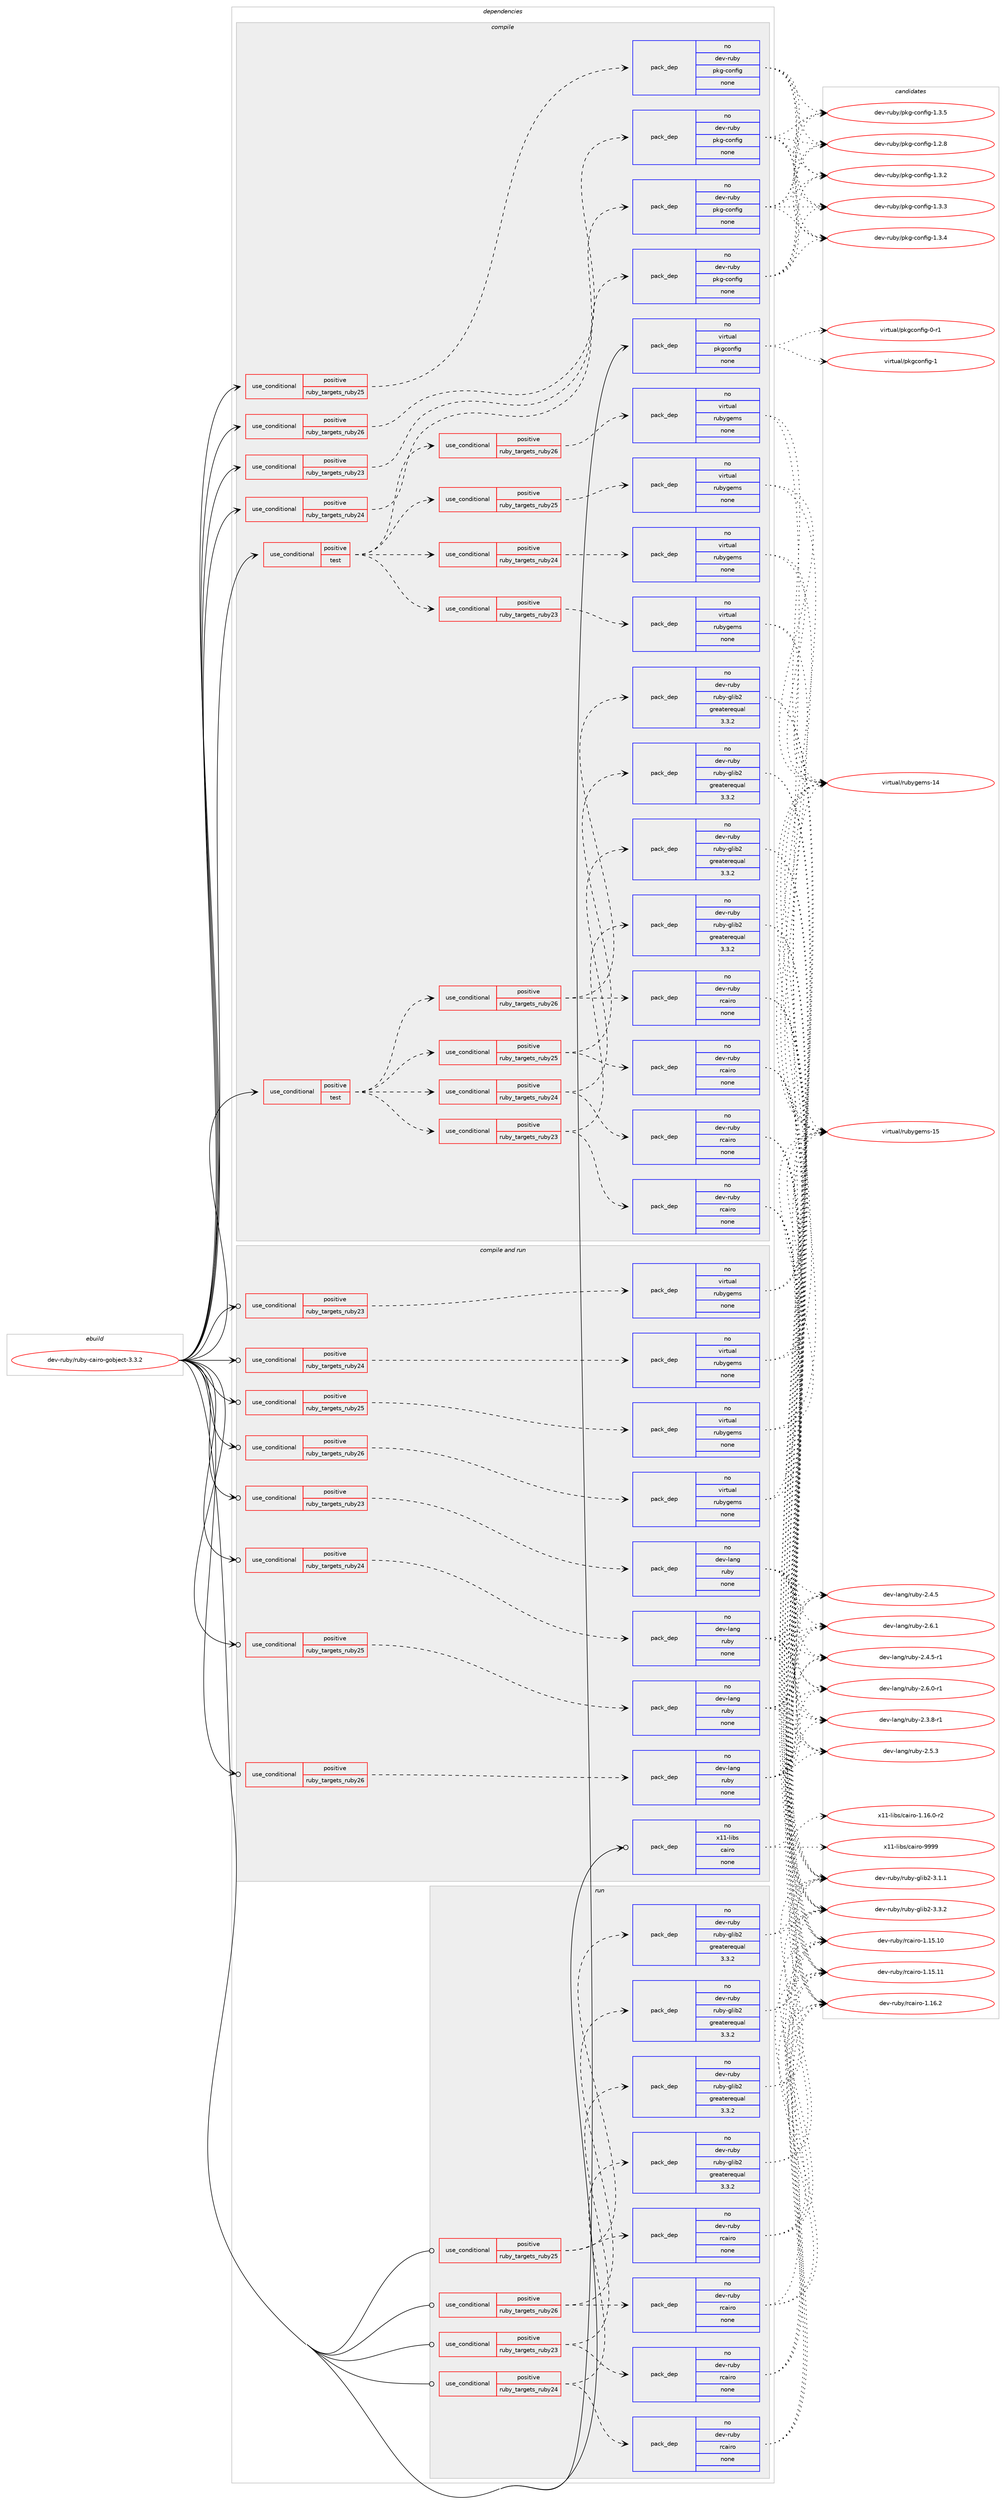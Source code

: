 digraph prolog {

# *************
# Graph options
# *************

newrank=true;
concentrate=true;
compound=true;
graph [rankdir=LR,fontname=Helvetica,fontsize=10,ranksep=1.5];#, ranksep=2.5, nodesep=0.2];
edge  [arrowhead=vee];
node  [fontname=Helvetica,fontsize=10];

# **********
# The ebuild
# **********

subgraph cluster_leftcol {
color=gray;
rank=same;
label=<<i>ebuild</i>>;
id [label="dev-ruby/ruby-cairo-gobject-3.3.2", color=red, width=4, href="../dev-ruby/ruby-cairo-gobject-3.3.2.svg"];
}

# ****************
# The dependencies
# ****************

subgraph cluster_midcol {
color=gray;
label=<<i>dependencies</i>>;
subgraph cluster_compile {
fillcolor="#eeeeee";
style=filled;
label=<<i>compile</i>>;
subgraph cond414729 {
dependency1522057 [label=<<TABLE BORDER="0" CELLBORDER="1" CELLSPACING="0" CELLPADDING="4"><TR><TD ROWSPAN="3" CELLPADDING="10">use_conditional</TD></TR><TR><TD>positive</TD></TR><TR><TD>ruby_targets_ruby23</TD></TR></TABLE>>, shape=none, color=red];
subgraph pack1083822 {
dependency1522058 [label=<<TABLE BORDER="0" CELLBORDER="1" CELLSPACING="0" CELLPADDING="4" WIDTH="220"><TR><TD ROWSPAN="6" CELLPADDING="30">pack_dep</TD></TR><TR><TD WIDTH="110">no</TD></TR><TR><TD>dev-ruby</TD></TR><TR><TD>pkg-config</TD></TR><TR><TD>none</TD></TR><TR><TD></TD></TR></TABLE>>, shape=none, color=blue];
}
dependency1522057:e -> dependency1522058:w [weight=20,style="dashed",arrowhead="vee"];
}
id:e -> dependency1522057:w [weight=20,style="solid",arrowhead="vee"];
subgraph cond414730 {
dependency1522059 [label=<<TABLE BORDER="0" CELLBORDER="1" CELLSPACING="0" CELLPADDING="4"><TR><TD ROWSPAN="3" CELLPADDING="10">use_conditional</TD></TR><TR><TD>positive</TD></TR><TR><TD>ruby_targets_ruby24</TD></TR></TABLE>>, shape=none, color=red];
subgraph pack1083823 {
dependency1522060 [label=<<TABLE BORDER="0" CELLBORDER="1" CELLSPACING="0" CELLPADDING="4" WIDTH="220"><TR><TD ROWSPAN="6" CELLPADDING="30">pack_dep</TD></TR><TR><TD WIDTH="110">no</TD></TR><TR><TD>dev-ruby</TD></TR><TR><TD>pkg-config</TD></TR><TR><TD>none</TD></TR><TR><TD></TD></TR></TABLE>>, shape=none, color=blue];
}
dependency1522059:e -> dependency1522060:w [weight=20,style="dashed",arrowhead="vee"];
}
id:e -> dependency1522059:w [weight=20,style="solid",arrowhead="vee"];
subgraph cond414731 {
dependency1522061 [label=<<TABLE BORDER="0" CELLBORDER="1" CELLSPACING="0" CELLPADDING="4"><TR><TD ROWSPAN="3" CELLPADDING="10">use_conditional</TD></TR><TR><TD>positive</TD></TR><TR><TD>ruby_targets_ruby25</TD></TR></TABLE>>, shape=none, color=red];
subgraph pack1083824 {
dependency1522062 [label=<<TABLE BORDER="0" CELLBORDER="1" CELLSPACING="0" CELLPADDING="4" WIDTH="220"><TR><TD ROWSPAN="6" CELLPADDING="30">pack_dep</TD></TR><TR><TD WIDTH="110">no</TD></TR><TR><TD>dev-ruby</TD></TR><TR><TD>pkg-config</TD></TR><TR><TD>none</TD></TR><TR><TD></TD></TR></TABLE>>, shape=none, color=blue];
}
dependency1522061:e -> dependency1522062:w [weight=20,style="dashed",arrowhead="vee"];
}
id:e -> dependency1522061:w [weight=20,style="solid",arrowhead="vee"];
subgraph cond414732 {
dependency1522063 [label=<<TABLE BORDER="0" CELLBORDER="1" CELLSPACING="0" CELLPADDING="4"><TR><TD ROWSPAN="3" CELLPADDING="10">use_conditional</TD></TR><TR><TD>positive</TD></TR><TR><TD>ruby_targets_ruby26</TD></TR></TABLE>>, shape=none, color=red];
subgraph pack1083825 {
dependency1522064 [label=<<TABLE BORDER="0" CELLBORDER="1" CELLSPACING="0" CELLPADDING="4" WIDTH="220"><TR><TD ROWSPAN="6" CELLPADDING="30">pack_dep</TD></TR><TR><TD WIDTH="110">no</TD></TR><TR><TD>dev-ruby</TD></TR><TR><TD>pkg-config</TD></TR><TR><TD>none</TD></TR><TR><TD></TD></TR></TABLE>>, shape=none, color=blue];
}
dependency1522063:e -> dependency1522064:w [weight=20,style="dashed",arrowhead="vee"];
}
id:e -> dependency1522063:w [weight=20,style="solid",arrowhead="vee"];
subgraph cond414733 {
dependency1522065 [label=<<TABLE BORDER="0" CELLBORDER="1" CELLSPACING="0" CELLPADDING="4"><TR><TD ROWSPAN="3" CELLPADDING="10">use_conditional</TD></TR><TR><TD>positive</TD></TR><TR><TD>test</TD></TR></TABLE>>, shape=none, color=red];
subgraph cond414734 {
dependency1522066 [label=<<TABLE BORDER="0" CELLBORDER="1" CELLSPACING="0" CELLPADDING="4"><TR><TD ROWSPAN="3" CELLPADDING="10">use_conditional</TD></TR><TR><TD>positive</TD></TR><TR><TD>ruby_targets_ruby23</TD></TR></TABLE>>, shape=none, color=red];
subgraph pack1083826 {
dependency1522067 [label=<<TABLE BORDER="0" CELLBORDER="1" CELLSPACING="0" CELLPADDING="4" WIDTH="220"><TR><TD ROWSPAN="6" CELLPADDING="30">pack_dep</TD></TR><TR><TD WIDTH="110">no</TD></TR><TR><TD>dev-ruby</TD></TR><TR><TD>rcairo</TD></TR><TR><TD>none</TD></TR><TR><TD></TD></TR></TABLE>>, shape=none, color=blue];
}
dependency1522066:e -> dependency1522067:w [weight=20,style="dashed",arrowhead="vee"];
subgraph pack1083827 {
dependency1522068 [label=<<TABLE BORDER="0" CELLBORDER="1" CELLSPACING="0" CELLPADDING="4" WIDTH="220"><TR><TD ROWSPAN="6" CELLPADDING="30">pack_dep</TD></TR><TR><TD WIDTH="110">no</TD></TR><TR><TD>dev-ruby</TD></TR><TR><TD>ruby-glib2</TD></TR><TR><TD>greaterequal</TD></TR><TR><TD>3.3.2</TD></TR></TABLE>>, shape=none, color=blue];
}
dependency1522066:e -> dependency1522068:w [weight=20,style="dashed",arrowhead="vee"];
}
dependency1522065:e -> dependency1522066:w [weight=20,style="dashed",arrowhead="vee"];
subgraph cond414735 {
dependency1522069 [label=<<TABLE BORDER="0" CELLBORDER="1" CELLSPACING="0" CELLPADDING="4"><TR><TD ROWSPAN="3" CELLPADDING="10">use_conditional</TD></TR><TR><TD>positive</TD></TR><TR><TD>ruby_targets_ruby24</TD></TR></TABLE>>, shape=none, color=red];
subgraph pack1083828 {
dependency1522070 [label=<<TABLE BORDER="0" CELLBORDER="1" CELLSPACING="0" CELLPADDING="4" WIDTH="220"><TR><TD ROWSPAN="6" CELLPADDING="30">pack_dep</TD></TR><TR><TD WIDTH="110">no</TD></TR><TR><TD>dev-ruby</TD></TR><TR><TD>rcairo</TD></TR><TR><TD>none</TD></TR><TR><TD></TD></TR></TABLE>>, shape=none, color=blue];
}
dependency1522069:e -> dependency1522070:w [weight=20,style="dashed",arrowhead="vee"];
subgraph pack1083829 {
dependency1522071 [label=<<TABLE BORDER="0" CELLBORDER="1" CELLSPACING="0" CELLPADDING="4" WIDTH="220"><TR><TD ROWSPAN="6" CELLPADDING="30">pack_dep</TD></TR><TR><TD WIDTH="110">no</TD></TR><TR><TD>dev-ruby</TD></TR><TR><TD>ruby-glib2</TD></TR><TR><TD>greaterequal</TD></TR><TR><TD>3.3.2</TD></TR></TABLE>>, shape=none, color=blue];
}
dependency1522069:e -> dependency1522071:w [weight=20,style="dashed",arrowhead="vee"];
}
dependency1522065:e -> dependency1522069:w [weight=20,style="dashed",arrowhead="vee"];
subgraph cond414736 {
dependency1522072 [label=<<TABLE BORDER="0" CELLBORDER="1" CELLSPACING="0" CELLPADDING="4"><TR><TD ROWSPAN="3" CELLPADDING="10">use_conditional</TD></TR><TR><TD>positive</TD></TR><TR><TD>ruby_targets_ruby25</TD></TR></TABLE>>, shape=none, color=red];
subgraph pack1083830 {
dependency1522073 [label=<<TABLE BORDER="0" CELLBORDER="1" CELLSPACING="0" CELLPADDING="4" WIDTH="220"><TR><TD ROWSPAN="6" CELLPADDING="30">pack_dep</TD></TR><TR><TD WIDTH="110">no</TD></TR><TR><TD>dev-ruby</TD></TR><TR><TD>rcairo</TD></TR><TR><TD>none</TD></TR><TR><TD></TD></TR></TABLE>>, shape=none, color=blue];
}
dependency1522072:e -> dependency1522073:w [weight=20,style="dashed",arrowhead="vee"];
subgraph pack1083831 {
dependency1522074 [label=<<TABLE BORDER="0" CELLBORDER="1" CELLSPACING="0" CELLPADDING="4" WIDTH="220"><TR><TD ROWSPAN="6" CELLPADDING="30">pack_dep</TD></TR><TR><TD WIDTH="110">no</TD></TR><TR><TD>dev-ruby</TD></TR><TR><TD>ruby-glib2</TD></TR><TR><TD>greaterequal</TD></TR><TR><TD>3.3.2</TD></TR></TABLE>>, shape=none, color=blue];
}
dependency1522072:e -> dependency1522074:w [weight=20,style="dashed",arrowhead="vee"];
}
dependency1522065:e -> dependency1522072:w [weight=20,style="dashed",arrowhead="vee"];
subgraph cond414737 {
dependency1522075 [label=<<TABLE BORDER="0" CELLBORDER="1" CELLSPACING="0" CELLPADDING="4"><TR><TD ROWSPAN="3" CELLPADDING="10">use_conditional</TD></TR><TR><TD>positive</TD></TR><TR><TD>ruby_targets_ruby26</TD></TR></TABLE>>, shape=none, color=red];
subgraph pack1083832 {
dependency1522076 [label=<<TABLE BORDER="0" CELLBORDER="1" CELLSPACING="0" CELLPADDING="4" WIDTH="220"><TR><TD ROWSPAN="6" CELLPADDING="30">pack_dep</TD></TR><TR><TD WIDTH="110">no</TD></TR><TR><TD>dev-ruby</TD></TR><TR><TD>rcairo</TD></TR><TR><TD>none</TD></TR><TR><TD></TD></TR></TABLE>>, shape=none, color=blue];
}
dependency1522075:e -> dependency1522076:w [weight=20,style="dashed",arrowhead="vee"];
subgraph pack1083833 {
dependency1522077 [label=<<TABLE BORDER="0" CELLBORDER="1" CELLSPACING="0" CELLPADDING="4" WIDTH="220"><TR><TD ROWSPAN="6" CELLPADDING="30">pack_dep</TD></TR><TR><TD WIDTH="110">no</TD></TR><TR><TD>dev-ruby</TD></TR><TR><TD>ruby-glib2</TD></TR><TR><TD>greaterequal</TD></TR><TR><TD>3.3.2</TD></TR></TABLE>>, shape=none, color=blue];
}
dependency1522075:e -> dependency1522077:w [weight=20,style="dashed",arrowhead="vee"];
}
dependency1522065:e -> dependency1522075:w [weight=20,style="dashed",arrowhead="vee"];
}
id:e -> dependency1522065:w [weight=20,style="solid",arrowhead="vee"];
subgraph cond414738 {
dependency1522078 [label=<<TABLE BORDER="0" CELLBORDER="1" CELLSPACING="0" CELLPADDING="4"><TR><TD ROWSPAN="3" CELLPADDING="10">use_conditional</TD></TR><TR><TD>positive</TD></TR><TR><TD>test</TD></TR></TABLE>>, shape=none, color=red];
subgraph cond414739 {
dependency1522079 [label=<<TABLE BORDER="0" CELLBORDER="1" CELLSPACING="0" CELLPADDING="4"><TR><TD ROWSPAN="3" CELLPADDING="10">use_conditional</TD></TR><TR><TD>positive</TD></TR><TR><TD>ruby_targets_ruby23</TD></TR></TABLE>>, shape=none, color=red];
subgraph pack1083834 {
dependency1522080 [label=<<TABLE BORDER="0" CELLBORDER="1" CELLSPACING="0" CELLPADDING="4" WIDTH="220"><TR><TD ROWSPAN="6" CELLPADDING="30">pack_dep</TD></TR><TR><TD WIDTH="110">no</TD></TR><TR><TD>virtual</TD></TR><TR><TD>rubygems</TD></TR><TR><TD>none</TD></TR><TR><TD></TD></TR></TABLE>>, shape=none, color=blue];
}
dependency1522079:e -> dependency1522080:w [weight=20,style="dashed",arrowhead="vee"];
}
dependency1522078:e -> dependency1522079:w [weight=20,style="dashed",arrowhead="vee"];
subgraph cond414740 {
dependency1522081 [label=<<TABLE BORDER="0" CELLBORDER="1" CELLSPACING="0" CELLPADDING="4"><TR><TD ROWSPAN="3" CELLPADDING="10">use_conditional</TD></TR><TR><TD>positive</TD></TR><TR><TD>ruby_targets_ruby24</TD></TR></TABLE>>, shape=none, color=red];
subgraph pack1083835 {
dependency1522082 [label=<<TABLE BORDER="0" CELLBORDER="1" CELLSPACING="0" CELLPADDING="4" WIDTH="220"><TR><TD ROWSPAN="6" CELLPADDING="30">pack_dep</TD></TR><TR><TD WIDTH="110">no</TD></TR><TR><TD>virtual</TD></TR><TR><TD>rubygems</TD></TR><TR><TD>none</TD></TR><TR><TD></TD></TR></TABLE>>, shape=none, color=blue];
}
dependency1522081:e -> dependency1522082:w [weight=20,style="dashed",arrowhead="vee"];
}
dependency1522078:e -> dependency1522081:w [weight=20,style="dashed",arrowhead="vee"];
subgraph cond414741 {
dependency1522083 [label=<<TABLE BORDER="0" CELLBORDER="1" CELLSPACING="0" CELLPADDING="4"><TR><TD ROWSPAN="3" CELLPADDING="10">use_conditional</TD></TR><TR><TD>positive</TD></TR><TR><TD>ruby_targets_ruby25</TD></TR></TABLE>>, shape=none, color=red];
subgraph pack1083836 {
dependency1522084 [label=<<TABLE BORDER="0" CELLBORDER="1" CELLSPACING="0" CELLPADDING="4" WIDTH="220"><TR><TD ROWSPAN="6" CELLPADDING="30">pack_dep</TD></TR><TR><TD WIDTH="110">no</TD></TR><TR><TD>virtual</TD></TR><TR><TD>rubygems</TD></TR><TR><TD>none</TD></TR><TR><TD></TD></TR></TABLE>>, shape=none, color=blue];
}
dependency1522083:e -> dependency1522084:w [weight=20,style="dashed",arrowhead="vee"];
}
dependency1522078:e -> dependency1522083:w [weight=20,style="dashed",arrowhead="vee"];
subgraph cond414742 {
dependency1522085 [label=<<TABLE BORDER="0" CELLBORDER="1" CELLSPACING="0" CELLPADDING="4"><TR><TD ROWSPAN="3" CELLPADDING="10">use_conditional</TD></TR><TR><TD>positive</TD></TR><TR><TD>ruby_targets_ruby26</TD></TR></TABLE>>, shape=none, color=red];
subgraph pack1083837 {
dependency1522086 [label=<<TABLE BORDER="0" CELLBORDER="1" CELLSPACING="0" CELLPADDING="4" WIDTH="220"><TR><TD ROWSPAN="6" CELLPADDING="30">pack_dep</TD></TR><TR><TD WIDTH="110">no</TD></TR><TR><TD>virtual</TD></TR><TR><TD>rubygems</TD></TR><TR><TD>none</TD></TR><TR><TD></TD></TR></TABLE>>, shape=none, color=blue];
}
dependency1522085:e -> dependency1522086:w [weight=20,style="dashed",arrowhead="vee"];
}
dependency1522078:e -> dependency1522085:w [weight=20,style="dashed",arrowhead="vee"];
}
id:e -> dependency1522078:w [weight=20,style="solid",arrowhead="vee"];
subgraph pack1083838 {
dependency1522087 [label=<<TABLE BORDER="0" CELLBORDER="1" CELLSPACING="0" CELLPADDING="4" WIDTH="220"><TR><TD ROWSPAN="6" CELLPADDING="30">pack_dep</TD></TR><TR><TD WIDTH="110">no</TD></TR><TR><TD>virtual</TD></TR><TR><TD>pkgconfig</TD></TR><TR><TD>none</TD></TR><TR><TD></TD></TR></TABLE>>, shape=none, color=blue];
}
id:e -> dependency1522087:w [weight=20,style="solid",arrowhead="vee"];
}
subgraph cluster_compileandrun {
fillcolor="#eeeeee";
style=filled;
label=<<i>compile and run</i>>;
subgraph cond414743 {
dependency1522088 [label=<<TABLE BORDER="0" CELLBORDER="1" CELLSPACING="0" CELLPADDING="4"><TR><TD ROWSPAN="3" CELLPADDING="10">use_conditional</TD></TR><TR><TD>positive</TD></TR><TR><TD>ruby_targets_ruby23</TD></TR></TABLE>>, shape=none, color=red];
subgraph pack1083839 {
dependency1522089 [label=<<TABLE BORDER="0" CELLBORDER="1" CELLSPACING="0" CELLPADDING="4" WIDTH="220"><TR><TD ROWSPAN="6" CELLPADDING="30">pack_dep</TD></TR><TR><TD WIDTH="110">no</TD></TR><TR><TD>dev-lang</TD></TR><TR><TD>ruby</TD></TR><TR><TD>none</TD></TR><TR><TD></TD></TR></TABLE>>, shape=none, color=blue];
}
dependency1522088:e -> dependency1522089:w [weight=20,style="dashed",arrowhead="vee"];
}
id:e -> dependency1522088:w [weight=20,style="solid",arrowhead="odotvee"];
subgraph cond414744 {
dependency1522090 [label=<<TABLE BORDER="0" CELLBORDER="1" CELLSPACING="0" CELLPADDING="4"><TR><TD ROWSPAN="3" CELLPADDING="10">use_conditional</TD></TR><TR><TD>positive</TD></TR><TR><TD>ruby_targets_ruby23</TD></TR></TABLE>>, shape=none, color=red];
subgraph pack1083840 {
dependency1522091 [label=<<TABLE BORDER="0" CELLBORDER="1" CELLSPACING="0" CELLPADDING="4" WIDTH="220"><TR><TD ROWSPAN="6" CELLPADDING="30">pack_dep</TD></TR><TR><TD WIDTH="110">no</TD></TR><TR><TD>virtual</TD></TR><TR><TD>rubygems</TD></TR><TR><TD>none</TD></TR><TR><TD></TD></TR></TABLE>>, shape=none, color=blue];
}
dependency1522090:e -> dependency1522091:w [weight=20,style="dashed",arrowhead="vee"];
}
id:e -> dependency1522090:w [weight=20,style="solid",arrowhead="odotvee"];
subgraph cond414745 {
dependency1522092 [label=<<TABLE BORDER="0" CELLBORDER="1" CELLSPACING="0" CELLPADDING="4"><TR><TD ROWSPAN="3" CELLPADDING="10">use_conditional</TD></TR><TR><TD>positive</TD></TR><TR><TD>ruby_targets_ruby24</TD></TR></TABLE>>, shape=none, color=red];
subgraph pack1083841 {
dependency1522093 [label=<<TABLE BORDER="0" CELLBORDER="1" CELLSPACING="0" CELLPADDING="4" WIDTH="220"><TR><TD ROWSPAN="6" CELLPADDING="30">pack_dep</TD></TR><TR><TD WIDTH="110">no</TD></TR><TR><TD>dev-lang</TD></TR><TR><TD>ruby</TD></TR><TR><TD>none</TD></TR><TR><TD></TD></TR></TABLE>>, shape=none, color=blue];
}
dependency1522092:e -> dependency1522093:w [weight=20,style="dashed",arrowhead="vee"];
}
id:e -> dependency1522092:w [weight=20,style="solid",arrowhead="odotvee"];
subgraph cond414746 {
dependency1522094 [label=<<TABLE BORDER="0" CELLBORDER="1" CELLSPACING="0" CELLPADDING="4"><TR><TD ROWSPAN="3" CELLPADDING="10">use_conditional</TD></TR><TR><TD>positive</TD></TR><TR><TD>ruby_targets_ruby24</TD></TR></TABLE>>, shape=none, color=red];
subgraph pack1083842 {
dependency1522095 [label=<<TABLE BORDER="0" CELLBORDER="1" CELLSPACING="0" CELLPADDING="4" WIDTH="220"><TR><TD ROWSPAN="6" CELLPADDING="30">pack_dep</TD></TR><TR><TD WIDTH="110">no</TD></TR><TR><TD>virtual</TD></TR><TR><TD>rubygems</TD></TR><TR><TD>none</TD></TR><TR><TD></TD></TR></TABLE>>, shape=none, color=blue];
}
dependency1522094:e -> dependency1522095:w [weight=20,style="dashed",arrowhead="vee"];
}
id:e -> dependency1522094:w [weight=20,style="solid",arrowhead="odotvee"];
subgraph cond414747 {
dependency1522096 [label=<<TABLE BORDER="0" CELLBORDER="1" CELLSPACING="0" CELLPADDING="4"><TR><TD ROWSPAN="3" CELLPADDING="10">use_conditional</TD></TR><TR><TD>positive</TD></TR><TR><TD>ruby_targets_ruby25</TD></TR></TABLE>>, shape=none, color=red];
subgraph pack1083843 {
dependency1522097 [label=<<TABLE BORDER="0" CELLBORDER="1" CELLSPACING="0" CELLPADDING="4" WIDTH="220"><TR><TD ROWSPAN="6" CELLPADDING="30">pack_dep</TD></TR><TR><TD WIDTH="110">no</TD></TR><TR><TD>dev-lang</TD></TR><TR><TD>ruby</TD></TR><TR><TD>none</TD></TR><TR><TD></TD></TR></TABLE>>, shape=none, color=blue];
}
dependency1522096:e -> dependency1522097:w [weight=20,style="dashed",arrowhead="vee"];
}
id:e -> dependency1522096:w [weight=20,style="solid",arrowhead="odotvee"];
subgraph cond414748 {
dependency1522098 [label=<<TABLE BORDER="0" CELLBORDER="1" CELLSPACING="0" CELLPADDING="4"><TR><TD ROWSPAN="3" CELLPADDING="10">use_conditional</TD></TR><TR><TD>positive</TD></TR><TR><TD>ruby_targets_ruby25</TD></TR></TABLE>>, shape=none, color=red];
subgraph pack1083844 {
dependency1522099 [label=<<TABLE BORDER="0" CELLBORDER="1" CELLSPACING="0" CELLPADDING="4" WIDTH="220"><TR><TD ROWSPAN="6" CELLPADDING="30">pack_dep</TD></TR><TR><TD WIDTH="110">no</TD></TR><TR><TD>virtual</TD></TR><TR><TD>rubygems</TD></TR><TR><TD>none</TD></TR><TR><TD></TD></TR></TABLE>>, shape=none, color=blue];
}
dependency1522098:e -> dependency1522099:w [weight=20,style="dashed",arrowhead="vee"];
}
id:e -> dependency1522098:w [weight=20,style="solid",arrowhead="odotvee"];
subgraph cond414749 {
dependency1522100 [label=<<TABLE BORDER="0" CELLBORDER="1" CELLSPACING="0" CELLPADDING="4"><TR><TD ROWSPAN="3" CELLPADDING="10">use_conditional</TD></TR><TR><TD>positive</TD></TR><TR><TD>ruby_targets_ruby26</TD></TR></TABLE>>, shape=none, color=red];
subgraph pack1083845 {
dependency1522101 [label=<<TABLE BORDER="0" CELLBORDER="1" CELLSPACING="0" CELLPADDING="4" WIDTH="220"><TR><TD ROWSPAN="6" CELLPADDING="30">pack_dep</TD></TR><TR><TD WIDTH="110">no</TD></TR><TR><TD>dev-lang</TD></TR><TR><TD>ruby</TD></TR><TR><TD>none</TD></TR><TR><TD></TD></TR></TABLE>>, shape=none, color=blue];
}
dependency1522100:e -> dependency1522101:w [weight=20,style="dashed",arrowhead="vee"];
}
id:e -> dependency1522100:w [weight=20,style="solid",arrowhead="odotvee"];
subgraph cond414750 {
dependency1522102 [label=<<TABLE BORDER="0" CELLBORDER="1" CELLSPACING="0" CELLPADDING="4"><TR><TD ROWSPAN="3" CELLPADDING="10">use_conditional</TD></TR><TR><TD>positive</TD></TR><TR><TD>ruby_targets_ruby26</TD></TR></TABLE>>, shape=none, color=red];
subgraph pack1083846 {
dependency1522103 [label=<<TABLE BORDER="0" CELLBORDER="1" CELLSPACING="0" CELLPADDING="4" WIDTH="220"><TR><TD ROWSPAN="6" CELLPADDING="30">pack_dep</TD></TR><TR><TD WIDTH="110">no</TD></TR><TR><TD>virtual</TD></TR><TR><TD>rubygems</TD></TR><TR><TD>none</TD></TR><TR><TD></TD></TR></TABLE>>, shape=none, color=blue];
}
dependency1522102:e -> dependency1522103:w [weight=20,style="dashed",arrowhead="vee"];
}
id:e -> dependency1522102:w [weight=20,style="solid",arrowhead="odotvee"];
subgraph pack1083847 {
dependency1522104 [label=<<TABLE BORDER="0" CELLBORDER="1" CELLSPACING="0" CELLPADDING="4" WIDTH="220"><TR><TD ROWSPAN="6" CELLPADDING="30">pack_dep</TD></TR><TR><TD WIDTH="110">no</TD></TR><TR><TD>x11-libs</TD></TR><TR><TD>cairo</TD></TR><TR><TD>none</TD></TR><TR><TD></TD></TR></TABLE>>, shape=none, color=blue];
}
id:e -> dependency1522104:w [weight=20,style="solid",arrowhead="odotvee"];
}
subgraph cluster_run {
fillcolor="#eeeeee";
style=filled;
label=<<i>run</i>>;
subgraph cond414751 {
dependency1522105 [label=<<TABLE BORDER="0" CELLBORDER="1" CELLSPACING="0" CELLPADDING="4"><TR><TD ROWSPAN="3" CELLPADDING="10">use_conditional</TD></TR><TR><TD>positive</TD></TR><TR><TD>ruby_targets_ruby23</TD></TR></TABLE>>, shape=none, color=red];
subgraph pack1083848 {
dependency1522106 [label=<<TABLE BORDER="0" CELLBORDER="1" CELLSPACING="0" CELLPADDING="4" WIDTH="220"><TR><TD ROWSPAN="6" CELLPADDING="30">pack_dep</TD></TR><TR><TD WIDTH="110">no</TD></TR><TR><TD>dev-ruby</TD></TR><TR><TD>rcairo</TD></TR><TR><TD>none</TD></TR><TR><TD></TD></TR></TABLE>>, shape=none, color=blue];
}
dependency1522105:e -> dependency1522106:w [weight=20,style="dashed",arrowhead="vee"];
subgraph pack1083849 {
dependency1522107 [label=<<TABLE BORDER="0" CELLBORDER="1" CELLSPACING="0" CELLPADDING="4" WIDTH="220"><TR><TD ROWSPAN="6" CELLPADDING="30">pack_dep</TD></TR><TR><TD WIDTH="110">no</TD></TR><TR><TD>dev-ruby</TD></TR><TR><TD>ruby-glib2</TD></TR><TR><TD>greaterequal</TD></TR><TR><TD>3.3.2</TD></TR></TABLE>>, shape=none, color=blue];
}
dependency1522105:e -> dependency1522107:w [weight=20,style="dashed",arrowhead="vee"];
}
id:e -> dependency1522105:w [weight=20,style="solid",arrowhead="odot"];
subgraph cond414752 {
dependency1522108 [label=<<TABLE BORDER="0" CELLBORDER="1" CELLSPACING="0" CELLPADDING="4"><TR><TD ROWSPAN="3" CELLPADDING="10">use_conditional</TD></TR><TR><TD>positive</TD></TR><TR><TD>ruby_targets_ruby24</TD></TR></TABLE>>, shape=none, color=red];
subgraph pack1083850 {
dependency1522109 [label=<<TABLE BORDER="0" CELLBORDER="1" CELLSPACING="0" CELLPADDING="4" WIDTH="220"><TR><TD ROWSPAN="6" CELLPADDING="30">pack_dep</TD></TR><TR><TD WIDTH="110">no</TD></TR><TR><TD>dev-ruby</TD></TR><TR><TD>rcairo</TD></TR><TR><TD>none</TD></TR><TR><TD></TD></TR></TABLE>>, shape=none, color=blue];
}
dependency1522108:e -> dependency1522109:w [weight=20,style="dashed",arrowhead="vee"];
subgraph pack1083851 {
dependency1522110 [label=<<TABLE BORDER="0" CELLBORDER="1" CELLSPACING="0" CELLPADDING="4" WIDTH="220"><TR><TD ROWSPAN="6" CELLPADDING="30">pack_dep</TD></TR><TR><TD WIDTH="110">no</TD></TR><TR><TD>dev-ruby</TD></TR><TR><TD>ruby-glib2</TD></TR><TR><TD>greaterequal</TD></TR><TR><TD>3.3.2</TD></TR></TABLE>>, shape=none, color=blue];
}
dependency1522108:e -> dependency1522110:w [weight=20,style="dashed",arrowhead="vee"];
}
id:e -> dependency1522108:w [weight=20,style="solid",arrowhead="odot"];
subgraph cond414753 {
dependency1522111 [label=<<TABLE BORDER="0" CELLBORDER="1" CELLSPACING="0" CELLPADDING="4"><TR><TD ROWSPAN="3" CELLPADDING="10">use_conditional</TD></TR><TR><TD>positive</TD></TR><TR><TD>ruby_targets_ruby25</TD></TR></TABLE>>, shape=none, color=red];
subgraph pack1083852 {
dependency1522112 [label=<<TABLE BORDER="0" CELLBORDER="1" CELLSPACING="0" CELLPADDING="4" WIDTH="220"><TR><TD ROWSPAN="6" CELLPADDING="30">pack_dep</TD></TR><TR><TD WIDTH="110">no</TD></TR><TR><TD>dev-ruby</TD></TR><TR><TD>rcairo</TD></TR><TR><TD>none</TD></TR><TR><TD></TD></TR></TABLE>>, shape=none, color=blue];
}
dependency1522111:e -> dependency1522112:w [weight=20,style="dashed",arrowhead="vee"];
subgraph pack1083853 {
dependency1522113 [label=<<TABLE BORDER="0" CELLBORDER="1" CELLSPACING="0" CELLPADDING="4" WIDTH="220"><TR><TD ROWSPAN="6" CELLPADDING="30">pack_dep</TD></TR><TR><TD WIDTH="110">no</TD></TR><TR><TD>dev-ruby</TD></TR><TR><TD>ruby-glib2</TD></TR><TR><TD>greaterequal</TD></TR><TR><TD>3.3.2</TD></TR></TABLE>>, shape=none, color=blue];
}
dependency1522111:e -> dependency1522113:w [weight=20,style="dashed",arrowhead="vee"];
}
id:e -> dependency1522111:w [weight=20,style="solid",arrowhead="odot"];
subgraph cond414754 {
dependency1522114 [label=<<TABLE BORDER="0" CELLBORDER="1" CELLSPACING="0" CELLPADDING="4"><TR><TD ROWSPAN="3" CELLPADDING="10">use_conditional</TD></TR><TR><TD>positive</TD></TR><TR><TD>ruby_targets_ruby26</TD></TR></TABLE>>, shape=none, color=red];
subgraph pack1083854 {
dependency1522115 [label=<<TABLE BORDER="0" CELLBORDER="1" CELLSPACING="0" CELLPADDING="4" WIDTH="220"><TR><TD ROWSPAN="6" CELLPADDING="30">pack_dep</TD></TR><TR><TD WIDTH="110">no</TD></TR><TR><TD>dev-ruby</TD></TR><TR><TD>rcairo</TD></TR><TR><TD>none</TD></TR><TR><TD></TD></TR></TABLE>>, shape=none, color=blue];
}
dependency1522114:e -> dependency1522115:w [weight=20,style="dashed",arrowhead="vee"];
subgraph pack1083855 {
dependency1522116 [label=<<TABLE BORDER="0" CELLBORDER="1" CELLSPACING="0" CELLPADDING="4" WIDTH="220"><TR><TD ROWSPAN="6" CELLPADDING="30">pack_dep</TD></TR><TR><TD WIDTH="110">no</TD></TR><TR><TD>dev-ruby</TD></TR><TR><TD>ruby-glib2</TD></TR><TR><TD>greaterequal</TD></TR><TR><TD>3.3.2</TD></TR></TABLE>>, shape=none, color=blue];
}
dependency1522114:e -> dependency1522116:w [weight=20,style="dashed",arrowhead="vee"];
}
id:e -> dependency1522114:w [weight=20,style="solid",arrowhead="odot"];
}
}

# **************
# The candidates
# **************

subgraph cluster_choices {
rank=same;
color=gray;
label=<<i>candidates</i>>;

subgraph choice1083822 {
color=black;
nodesep=1;
choice1001011184511411798121471121071034599111110102105103454946504656 [label="dev-ruby/pkg-config-1.2.8", color=red, width=4,href="../dev-ruby/pkg-config-1.2.8.svg"];
choice1001011184511411798121471121071034599111110102105103454946514650 [label="dev-ruby/pkg-config-1.3.2", color=red, width=4,href="../dev-ruby/pkg-config-1.3.2.svg"];
choice1001011184511411798121471121071034599111110102105103454946514651 [label="dev-ruby/pkg-config-1.3.3", color=red, width=4,href="../dev-ruby/pkg-config-1.3.3.svg"];
choice1001011184511411798121471121071034599111110102105103454946514652 [label="dev-ruby/pkg-config-1.3.4", color=red, width=4,href="../dev-ruby/pkg-config-1.3.4.svg"];
choice1001011184511411798121471121071034599111110102105103454946514653 [label="dev-ruby/pkg-config-1.3.5", color=red, width=4,href="../dev-ruby/pkg-config-1.3.5.svg"];
dependency1522058:e -> choice1001011184511411798121471121071034599111110102105103454946504656:w [style=dotted,weight="100"];
dependency1522058:e -> choice1001011184511411798121471121071034599111110102105103454946514650:w [style=dotted,weight="100"];
dependency1522058:e -> choice1001011184511411798121471121071034599111110102105103454946514651:w [style=dotted,weight="100"];
dependency1522058:e -> choice1001011184511411798121471121071034599111110102105103454946514652:w [style=dotted,weight="100"];
dependency1522058:e -> choice1001011184511411798121471121071034599111110102105103454946514653:w [style=dotted,weight="100"];
}
subgraph choice1083823 {
color=black;
nodesep=1;
choice1001011184511411798121471121071034599111110102105103454946504656 [label="dev-ruby/pkg-config-1.2.8", color=red, width=4,href="../dev-ruby/pkg-config-1.2.8.svg"];
choice1001011184511411798121471121071034599111110102105103454946514650 [label="dev-ruby/pkg-config-1.3.2", color=red, width=4,href="../dev-ruby/pkg-config-1.3.2.svg"];
choice1001011184511411798121471121071034599111110102105103454946514651 [label="dev-ruby/pkg-config-1.3.3", color=red, width=4,href="../dev-ruby/pkg-config-1.3.3.svg"];
choice1001011184511411798121471121071034599111110102105103454946514652 [label="dev-ruby/pkg-config-1.3.4", color=red, width=4,href="../dev-ruby/pkg-config-1.3.4.svg"];
choice1001011184511411798121471121071034599111110102105103454946514653 [label="dev-ruby/pkg-config-1.3.5", color=red, width=4,href="../dev-ruby/pkg-config-1.3.5.svg"];
dependency1522060:e -> choice1001011184511411798121471121071034599111110102105103454946504656:w [style=dotted,weight="100"];
dependency1522060:e -> choice1001011184511411798121471121071034599111110102105103454946514650:w [style=dotted,weight="100"];
dependency1522060:e -> choice1001011184511411798121471121071034599111110102105103454946514651:w [style=dotted,weight="100"];
dependency1522060:e -> choice1001011184511411798121471121071034599111110102105103454946514652:w [style=dotted,weight="100"];
dependency1522060:e -> choice1001011184511411798121471121071034599111110102105103454946514653:w [style=dotted,weight="100"];
}
subgraph choice1083824 {
color=black;
nodesep=1;
choice1001011184511411798121471121071034599111110102105103454946504656 [label="dev-ruby/pkg-config-1.2.8", color=red, width=4,href="../dev-ruby/pkg-config-1.2.8.svg"];
choice1001011184511411798121471121071034599111110102105103454946514650 [label="dev-ruby/pkg-config-1.3.2", color=red, width=4,href="../dev-ruby/pkg-config-1.3.2.svg"];
choice1001011184511411798121471121071034599111110102105103454946514651 [label="dev-ruby/pkg-config-1.3.3", color=red, width=4,href="../dev-ruby/pkg-config-1.3.3.svg"];
choice1001011184511411798121471121071034599111110102105103454946514652 [label="dev-ruby/pkg-config-1.3.4", color=red, width=4,href="../dev-ruby/pkg-config-1.3.4.svg"];
choice1001011184511411798121471121071034599111110102105103454946514653 [label="dev-ruby/pkg-config-1.3.5", color=red, width=4,href="../dev-ruby/pkg-config-1.3.5.svg"];
dependency1522062:e -> choice1001011184511411798121471121071034599111110102105103454946504656:w [style=dotted,weight="100"];
dependency1522062:e -> choice1001011184511411798121471121071034599111110102105103454946514650:w [style=dotted,weight="100"];
dependency1522062:e -> choice1001011184511411798121471121071034599111110102105103454946514651:w [style=dotted,weight="100"];
dependency1522062:e -> choice1001011184511411798121471121071034599111110102105103454946514652:w [style=dotted,weight="100"];
dependency1522062:e -> choice1001011184511411798121471121071034599111110102105103454946514653:w [style=dotted,weight="100"];
}
subgraph choice1083825 {
color=black;
nodesep=1;
choice1001011184511411798121471121071034599111110102105103454946504656 [label="dev-ruby/pkg-config-1.2.8", color=red, width=4,href="../dev-ruby/pkg-config-1.2.8.svg"];
choice1001011184511411798121471121071034599111110102105103454946514650 [label="dev-ruby/pkg-config-1.3.2", color=red, width=4,href="../dev-ruby/pkg-config-1.3.2.svg"];
choice1001011184511411798121471121071034599111110102105103454946514651 [label="dev-ruby/pkg-config-1.3.3", color=red, width=4,href="../dev-ruby/pkg-config-1.3.3.svg"];
choice1001011184511411798121471121071034599111110102105103454946514652 [label="dev-ruby/pkg-config-1.3.4", color=red, width=4,href="../dev-ruby/pkg-config-1.3.4.svg"];
choice1001011184511411798121471121071034599111110102105103454946514653 [label="dev-ruby/pkg-config-1.3.5", color=red, width=4,href="../dev-ruby/pkg-config-1.3.5.svg"];
dependency1522064:e -> choice1001011184511411798121471121071034599111110102105103454946504656:w [style=dotted,weight="100"];
dependency1522064:e -> choice1001011184511411798121471121071034599111110102105103454946514650:w [style=dotted,weight="100"];
dependency1522064:e -> choice1001011184511411798121471121071034599111110102105103454946514651:w [style=dotted,weight="100"];
dependency1522064:e -> choice1001011184511411798121471121071034599111110102105103454946514652:w [style=dotted,weight="100"];
dependency1522064:e -> choice1001011184511411798121471121071034599111110102105103454946514653:w [style=dotted,weight="100"];
}
subgraph choice1083826 {
color=black;
nodesep=1;
choice10010111845114117981214711499971051141114549464953464948 [label="dev-ruby/rcairo-1.15.10", color=red, width=4,href="../dev-ruby/rcairo-1.15.10.svg"];
choice10010111845114117981214711499971051141114549464953464949 [label="dev-ruby/rcairo-1.15.11", color=red, width=4,href="../dev-ruby/rcairo-1.15.11.svg"];
choice100101118451141179812147114999710511411145494649544650 [label="dev-ruby/rcairo-1.16.2", color=red, width=4,href="../dev-ruby/rcairo-1.16.2.svg"];
dependency1522067:e -> choice10010111845114117981214711499971051141114549464953464948:w [style=dotted,weight="100"];
dependency1522067:e -> choice10010111845114117981214711499971051141114549464953464949:w [style=dotted,weight="100"];
dependency1522067:e -> choice100101118451141179812147114999710511411145494649544650:w [style=dotted,weight="100"];
}
subgraph choice1083827 {
color=black;
nodesep=1;
choice10010111845114117981214711411798121451031081059850455146494649 [label="dev-ruby/ruby-glib2-3.1.1", color=red, width=4,href="../dev-ruby/ruby-glib2-3.1.1.svg"];
choice10010111845114117981214711411798121451031081059850455146514650 [label="dev-ruby/ruby-glib2-3.3.2", color=red, width=4,href="../dev-ruby/ruby-glib2-3.3.2.svg"];
dependency1522068:e -> choice10010111845114117981214711411798121451031081059850455146494649:w [style=dotted,weight="100"];
dependency1522068:e -> choice10010111845114117981214711411798121451031081059850455146514650:w [style=dotted,weight="100"];
}
subgraph choice1083828 {
color=black;
nodesep=1;
choice10010111845114117981214711499971051141114549464953464948 [label="dev-ruby/rcairo-1.15.10", color=red, width=4,href="../dev-ruby/rcairo-1.15.10.svg"];
choice10010111845114117981214711499971051141114549464953464949 [label="dev-ruby/rcairo-1.15.11", color=red, width=4,href="../dev-ruby/rcairo-1.15.11.svg"];
choice100101118451141179812147114999710511411145494649544650 [label="dev-ruby/rcairo-1.16.2", color=red, width=4,href="../dev-ruby/rcairo-1.16.2.svg"];
dependency1522070:e -> choice10010111845114117981214711499971051141114549464953464948:w [style=dotted,weight="100"];
dependency1522070:e -> choice10010111845114117981214711499971051141114549464953464949:w [style=dotted,weight="100"];
dependency1522070:e -> choice100101118451141179812147114999710511411145494649544650:w [style=dotted,weight="100"];
}
subgraph choice1083829 {
color=black;
nodesep=1;
choice10010111845114117981214711411798121451031081059850455146494649 [label="dev-ruby/ruby-glib2-3.1.1", color=red, width=4,href="../dev-ruby/ruby-glib2-3.1.1.svg"];
choice10010111845114117981214711411798121451031081059850455146514650 [label="dev-ruby/ruby-glib2-3.3.2", color=red, width=4,href="../dev-ruby/ruby-glib2-3.3.2.svg"];
dependency1522071:e -> choice10010111845114117981214711411798121451031081059850455146494649:w [style=dotted,weight="100"];
dependency1522071:e -> choice10010111845114117981214711411798121451031081059850455146514650:w [style=dotted,weight="100"];
}
subgraph choice1083830 {
color=black;
nodesep=1;
choice10010111845114117981214711499971051141114549464953464948 [label="dev-ruby/rcairo-1.15.10", color=red, width=4,href="../dev-ruby/rcairo-1.15.10.svg"];
choice10010111845114117981214711499971051141114549464953464949 [label="dev-ruby/rcairo-1.15.11", color=red, width=4,href="../dev-ruby/rcairo-1.15.11.svg"];
choice100101118451141179812147114999710511411145494649544650 [label="dev-ruby/rcairo-1.16.2", color=red, width=4,href="../dev-ruby/rcairo-1.16.2.svg"];
dependency1522073:e -> choice10010111845114117981214711499971051141114549464953464948:w [style=dotted,weight="100"];
dependency1522073:e -> choice10010111845114117981214711499971051141114549464953464949:w [style=dotted,weight="100"];
dependency1522073:e -> choice100101118451141179812147114999710511411145494649544650:w [style=dotted,weight="100"];
}
subgraph choice1083831 {
color=black;
nodesep=1;
choice10010111845114117981214711411798121451031081059850455146494649 [label="dev-ruby/ruby-glib2-3.1.1", color=red, width=4,href="../dev-ruby/ruby-glib2-3.1.1.svg"];
choice10010111845114117981214711411798121451031081059850455146514650 [label="dev-ruby/ruby-glib2-3.3.2", color=red, width=4,href="../dev-ruby/ruby-glib2-3.3.2.svg"];
dependency1522074:e -> choice10010111845114117981214711411798121451031081059850455146494649:w [style=dotted,weight="100"];
dependency1522074:e -> choice10010111845114117981214711411798121451031081059850455146514650:w [style=dotted,weight="100"];
}
subgraph choice1083832 {
color=black;
nodesep=1;
choice10010111845114117981214711499971051141114549464953464948 [label="dev-ruby/rcairo-1.15.10", color=red, width=4,href="../dev-ruby/rcairo-1.15.10.svg"];
choice10010111845114117981214711499971051141114549464953464949 [label="dev-ruby/rcairo-1.15.11", color=red, width=4,href="../dev-ruby/rcairo-1.15.11.svg"];
choice100101118451141179812147114999710511411145494649544650 [label="dev-ruby/rcairo-1.16.2", color=red, width=4,href="../dev-ruby/rcairo-1.16.2.svg"];
dependency1522076:e -> choice10010111845114117981214711499971051141114549464953464948:w [style=dotted,weight="100"];
dependency1522076:e -> choice10010111845114117981214711499971051141114549464953464949:w [style=dotted,weight="100"];
dependency1522076:e -> choice100101118451141179812147114999710511411145494649544650:w [style=dotted,weight="100"];
}
subgraph choice1083833 {
color=black;
nodesep=1;
choice10010111845114117981214711411798121451031081059850455146494649 [label="dev-ruby/ruby-glib2-3.1.1", color=red, width=4,href="../dev-ruby/ruby-glib2-3.1.1.svg"];
choice10010111845114117981214711411798121451031081059850455146514650 [label="dev-ruby/ruby-glib2-3.3.2", color=red, width=4,href="../dev-ruby/ruby-glib2-3.3.2.svg"];
dependency1522077:e -> choice10010111845114117981214711411798121451031081059850455146494649:w [style=dotted,weight="100"];
dependency1522077:e -> choice10010111845114117981214711411798121451031081059850455146514650:w [style=dotted,weight="100"];
}
subgraph choice1083834 {
color=black;
nodesep=1;
choice118105114116117971084711411798121103101109115454952 [label="virtual/rubygems-14", color=red, width=4,href="../virtual/rubygems-14.svg"];
choice118105114116117971084711411798121103101109115454953 [label="virtual/rubygems-15", color=red, width=4,href="../virtual/rubygems-15.svg"];
dependency1522080:e -> choice118105114116117971084711411798121103101109115454952:w [style=dotted,weight="100"];
dependency1522080:e -> choice118105114116117971084711411798121103101109115454953:w [style=dotted,weight="100"];
}
subgraph choice1083835 {
color=black;
nodesep=1;
choice118105114116117971084711411798121103101109115454952 [label="virtual/rubygems-14", color=red, width=4,href="../virtual/rubygems-14.svg"];
choice118105114116117971084711411798121103101109115454953 [label="virtual/rubygems-15", color=red, width=4,href="../virtual/rubygems-15.svg"];
dependency1522082:e -> choice118105114116117971084711411798121103101109115454952:w [style=dotted,weight="100"];
dependency1522082:e -> choice118105114116117971084711411798121103101109115454953:w [style=dotted,weight="100"];
}
subgraph choice1083836 {
color=black;
nodesep=1;
choice118105114116117971084711411798121103101109115454952 [label="virtual/rubygems-14", color=red, width=4,href="../virtual/rubygems-14.svg"];
choice118105114116117971084711411798121103101109115454953 [label="virtual/rubygems-15", color=red, width=4,href="../virtual/rubygems-15.svg"];
dependency1522084:e -> choice118105114116117971084711411798121103101109115454952:w [style=dotted,weight="100"];
dependency1522084:e -> choice118105114116117971084711411798121103101109115454953:w [style=dotted,weight="100"];
}
subgraph choice1083837 {
color=black;
nodesep=1;
choice118105114116117971084711411798121103101109115454952 [label="virtual/rubygems-14", color=red, width=4,href="../virtual/rubygems-14.svg"];
choice118105114116117971084711411798121103101109115454953 [label="virtual/rubygems-15", color=red, width=4,href="../virtual/rubygems-15.svg"];
dependency1522086:e -> choice118105114116117971084711411798121103101109115454952:w [style=dotted,weight="100"];
dependency1522086:e -> choice118105114116117971084711411798121103101109115454953:w [style=dotted,weight="100"];
}
subgraph choice1083838 {
color=black;
nodesep=1;
choice11810511411611797108471121071039911111010210510345484511449 [label="virtual/pkgconfig-0-r1", color=red, width=4,href="../virtual/pkgconfig-0-r1.svg"];
choice1181051141161179710847112107103991111101021051034549 [label="virtual/pkgconfig-1", color=red, width=4,href="../virtual/pkgconfig-1.svg"];
dependency1522087:e -> choice11810511411611797108471121071039911111010210510345484511449:w [style=dotted,weight="100"];
dependency1522087:e -> choice1181051141161179710847112107103991111101021051034549:w [style=dotted,weight="100"];
}
subgraph choice1083839 {
color=black;
nodesep=1;
choice100101118451089711010347114117981214550465146564511449 [label="dev-lang/ruby-2.3.8-r1", color=red, width=4,href="../dev-lang/ruby-2.3.8-r1.svg"];
choice10010111845108971101034711411798121455046524653 [label="dev-lang/ruby-2.4.5", color=red, width=4,href="../dev-lang/ruby-2.4.5.svg"];
choice100101118451089711010347114117981214550465246534511449 [label="dev-lang/ruby-2.4.5-r1", color=red, width=4,href="../dev-lang/ruby-2.4.5-r1.svg"];
choice10010111845108971101034711411798121455046534651 [label="dev-lang/ruby-2.5.3", color=red, width=4,href="../dev-lang/ruby-2.5.3.svg"];
choice100101118451089711010347114117981214550465446484511449 [label="dev-lang/ruby-2.6.0-r1", color=red, width=4,href="../dev-lang/ruby-2.6.0-r1.svg"];
choice10010111845108971101034711411798121455046544649 [label="dev-lang/ruby-2.6.1", color=red, width=4,href="../dev-lang/ruby-2.6.1.svg"];
dependency1522089:e -> choice100101118451089711010347114117981214550465146564511449:w [style=dotted,weight="100"];
dependency1522089:e -> choice10010111845108971101034711411798121455046524653:w [style=dotted,weight="100"];
dependency1522089:e -> choice100101118451089711010347114117981214550465246534511449:w [style=dotted,weight="100"];
dependency1522089:e -> choice10010111845108971101034711411798121455046534651:w [style=dotted,weight="100"];
dependency1522089:e -> choice100101118451089711010347114117981214550465446484511449:w [style=dotted,weight="100"];
dependency1522089:e -> choice10010111845108971101034711411798121455046544649:w [style=dotted,weight="100"];
}
subgraph choice1083840 {
color=black;
nodesep=1;
choice118105114116117971084711411798121103101109115454952 [label="virtual/rubygems-14", color=red, width=4,href="../virtual/rubygems-14.svg"];
choice118105114116117971084711411798121103101109115454953 [label="virtual/rubygems-15", color=red, width=4,href="../virtual/rubygems-15.svg"];
dependency1522091:e -> choice118105114116117971084711411798121103101109115454952:w [style=dotted,weight="100"];
dependency1522091:e -> choice118105114116117971084711411798121103101109115454953:w [style=dotted,weight="100"];
}
subgraph choice1083841 {
color=black;
nodesep=1;
choice100101118451089711010347114117981214550465146564511449 [label="dev-lang/ruby-2.3.8-r1", color=red, width=4,href="../dev-lang/ruby-2.3.8-r1.svg"];
choice10010111845108971101034711411798121455046524653 [label="dev-lang/ruby-2.4.5", color=red, width=4,href="../dev-lang/ruby-2.4.5.svg"];
choice100101118451089711010347114117981214550465246534511449 [label="dev-lang/ruby-2.4.5-r1", color=red, width=4,href="../dev-lang/ruby-2.4.5-r1.svg"];
choice10010111845108971101034711411798121455046534651 [label="dev-lang/ruby-2.5.3", color=red, width=4,href="../dev-lang/ruby-2.5.3.svg"];
choice100101118451089711010347114117981214550465446484511449 [label="dev-lang/ruby-2.6.0-r1", color=red, width=4,href="../dev-lang/ruby-2.6.0-r1.svg"];
choice10010111845108971101034711411798121455046544649 [label="dev-lang/ruby-2.6.1", color=red, width=4,href="../dev-lang/ruby-2.6.1.svg"];
dependency1522093:e -> choice100101118451089711010347114117981214550465146564511449:w [style=dotted,weight="100"];
dependency1522093:e -> choice10010111845108971101034711411798121455046524653:w [style=dotted,weight="100"];
dependency1522093:e -> choice100101118451089711010347114117981214550465246534511449:w [style=dotted,weight="100"];
dependency1522093:e -> choice10010111845108971101034711411798121455046534651:w [style=dotted,weight="100"];
dependency1522093:e -> choice100101118451089711010347114117981214550465446484511449:w [style=dotted,weight="100"];
dependency1522093:e -> choice10010111845108971101034711411798121455046544649:w [style=dotted,weight="100"];
}
subgraph choice1083842 {
color=black;
nodesep=1;
choice118105114116117971084711411798121103101109115454952 [label="virtual/rubygems-14", color=red, width=4,href="../virtual/rubygems-14.svg"];
choice118105114116117971084711411798121103101109115454953 [label="virtual/rubygems-15", color=red, width=4,href="../virtual/rubygems-15.svg"];
dependency1522095:e -> choice118105114116117971084711411798121103101109115454952:w [style=dotted,weight="100"];
dependency1522095:e -> choice118105114116117971084711411798121103101109115454953:w [style=dotted,weight="100"];
}
subgraph choice1083843 {
color=black;
nodesep=1;
choice100101118451089711010347114117981214550465146564511449 [label="dev-lang/ruby-2.3.8-r1", color=red, width=4,href="../dev-lang/ruby-2.3.8-r1.svg"];
choice10010111845108971101034711411798121455046524653 [label="dev-lang/ruby-2.4.5", color=red, width=4,href="../dev-lang/ruby-2.4.5.svg"];
choice100101118451089711010347114117981214550465246534511449 [label="dev-lang/ruby-2.4.5-r1", color=red, width=4,href="../dev-lang/ruby-2.4.5-r1.svg"];
choice10010111845108971101034711411798121455046534651 [label="dev-lang/ruby-2.5.3", color=red, width=4,href="../dev-lang/ruby-2.5.3.svg"];
choice100101118451089711010347114117981214550465446484511449 [label="dev-lang/ruby-2.6.0-r1", color=red, width=4,href="../dev-lang/ruby-2.6.0-r1.svg"];
choice10010111845108971101034711411798121455046544649 [label="dev-lang/ruby-2.6.1", color=red, width=4,href="../dev-lang/ruby-2.6.1.svg"];
dependency1522097:e -> choice100101118451089711010347114117981214550465146564511449:w [style=dotted,weight="100"];
dependency1522097:e -> choice10010111845108971101034711411798121455046524653:w [style=dotted,weight="100"];
dependency1522097:e -> choice100101118451089711010347114117981214550465246534511449:w [style=dotted,weight="100"];
dependency1522097:e -> choice10010111845108971101034711411798121455046534651:w [style=dotted,weight="100"];
dependency1522097:e -> choice100101118451089711010347114117981214550465446484511449:w [style=dotted,weight="100"];
dependency1522097:e -> choice10010111845108971101034711411798121455046544649:w [style=dotted,weight="100"];
}
subgraph choice1083844 {
color=black;
nodesep=1;
choice118105114116117971084711411798121103101109115454952 [label="virtual/rubygems-14", color=red, width=4,href="../virtual/rubygems-14.svg"];
choice118105114116117971084711411798121103101109115454953 [label="virtual/rubygems-15", color=red, width=4,href="../virtual/rubygems-15.svg"];
dependency1522099:e -> choice118105114116117971084711411798121103101109115454952:w [style=dotted,weight="100"];
dependency1522099:e -> choice118105114116117971084711411798121103101109115454953:w [style=dotted,weight="100"];
}
subgraph choice1083845 {
color=black;
nodesep=1;
choice100101118451089711010347114117981214550465146564511449 [label="dev-lang/ruby-2.3.8-r1", color=red, width=4,href="../dev-lang/ruby-2.3.8-r1.svg"];
choice10010111845108971101034711411798121455046524653 [label="dev-lang/ruby-2.4.5", color=red, width=4,href="../dev-lang/ruby-2.4.5.svg"];
choice100101118451089711010347114117981214550465246534511449 [label="dev-lang/ruby-2.4.5-r1", color=red, width=4,href="../dev-lang/ruby-2.4.5-r1.svg"];
choice10010111845108971101034711411798121455046534651 [label="dev-lang/ruby-2.5.3", color=red, width=4,href="../dev-lang/ruby-2.5.3.svg"];
choice100101118451089711010347114117981214550465446484511449 [label="dev-lang/ruby-2.6.0-r1", color=red, width=4,href="../dev-lang/ruby-2.6.0-r1.svg"];
choice10010111845108971101034711411798121455046544649 [label="dev-lang/ruby-2.6.1", color=red, width=4,href="../dev-lang/ruby-2.6.1.svg"];
dependency1522101:e -> choice100101118451089711010347114117981214550465146564511449:w [style=dotted,weight="100"];
dependency1522101:e -> choice10010111845108971101034711411798121455046524653:w [style=dotted,weight="100"];
dependency1522101:e -> choice100101118451089711010347114117981214550465246534511449:w [style=dotted,weight="100"];
dependency1522101:e -> choice10010111845108971101034711411798121455046534651:w [style=dotted,weight="100"];
dependency1522101:e -> choice100101118451089711010347114117981214550465446484511449:w [style=dotted,weight="100"];
dependency1522101:e -> choice10010111845108971101034711411798121455046544649:w [style=dotted,weight="100"];
}
subgraph choice1083846 {
color=black;
nodesep=1;
choice118105114116117971084711411798121103101109115454952 [label="virtual/rubygems-14", color=red, width=4,href="../virtual/rubygems-14.svg"];
choice118105114116117971084711411798121103101109115454953 [label="virtual/rubygems-15", color=red, width=4,href="../virtual/rubygems-15.svg"];
dependency1522103:e -> choice118105114116117971084711411798121103101109115454952:w [style=dotted,weight="100"];
dependency1522103:e -> choice118105114116117971084711411798121103101109115454953:w [style=dotted,weight="100"];
}
subgraph choice1083847 {
color=black;
nodesep=1;
choice12049494510810598115479997105114111454946495446484511450 [label="x11-libs/cairo-1.16.0-r2", color=red, width=4,href="../x11-libs/cairo-1.16.0-r2.svg"];
choice120494945108105981154799971051141114557575757 [label="x11-libs/cairo-9999", color=red, width=4,href="../x11-libs/cairo-9999.svg"];
dependency1522104:e -> choice12049494510810598115479997105114111454946495446484511450:w [style=dotted,weight="100"];
dependency1522104:e -> choice120494945108105981154799971051141114557575757:w [style=dotted,weight="100"];
}
subgraph choice1083848 {
color=black;
nodesep=1;
choice10010111845114117981214711499971051141114549464953464948 [label="dev-ruby/rcairo-1.15.10", color=red, width=4,href="../dev-ruby/rcairo-1.15.10.svg"];
choice10010111845114117981214711499971051141114549464953464949 [label="dev-ruby/rcairo-1.15.11", color=red, width=4,href="../dev-ruby/rcairo-1.15.11.svg"];
choice100101118451141179812147114999710511411145494649544650 [label="dev-ruby/rcairo-1.16.2", color=red, width=4,href="../dev-ruby/rcairo-1.16.2.svg"];
dependency1522106:e -> choice10010111845114117981214711499971051141114549464953464948:w [style=dotted,weight="100"];
dependency1522106:e -> choice10010111845114117981214711499971051141114549464953464949:w [style=dotted,weight="100"];
dependency1522106:e -> choice100101118451141179812147114999710511411145494649544650:w [style=dotted,weight="100"];
}
subgraph choice1083849 {
color=black;
nodesep=1;
choice10010111845114117981214711411798121451031081059850455146494649 [label="dev-ruby/ruby-glib2-3.1.1", color=red, width=4,href="../dev-ruby/ruby-glib2-3.1.1.svg"];
choice10010111845114117981214711411798121451031081059850455146514650 [label="dev-ruby/ruby-glib2-3.3.2", color=red, width=4,href="../dev-ruby/ruby-glib2-3.3.2.svg"];
dependency1522107:e -> choice10010111845114117981214711411798121451031081059850455146494649:w [style=dotted,weight="100"];
dependency1522107:e -> choice10010111845114117981214711411798121451031081059850455146514650:w [style=dotted,weight="100"];
}
subgraph choice1083850 {
color=black;
nodesep=1;
choice10010111845114117981214711499971051141114549464953464948 [label="dev-ruby/rcairo-1.15.10", color=red, width=4,href="../dev-ruby/rcairo-1.15.10.svg"];
choice10010111845114117981214711499971051141114549464953464949 [label="dev-ruby/rcairo-1.15.11", color=red, width=4,href="../dev-ruby/rcairo-1.15.11.svg"];
choice100101118451141179812147114999710511411145494649544650 [label="dev-ruby/rcairo-1.16.2", color=red, width=4,href="../dev-ruby/rcairo-1.16.2.svg"];
dependency1522109:e -> choice10010111845114117981214711499971051141114549464953464948:w [style=dotted,weight="100"];
dependency1522109:e -> choice10010111845114117981214711499971051141114549464953464949:w [style=dotted,weight="100"];
dependency1522109:e -> choice100101118451141179812147114999710511411145494649544650:w [style=dotted,weight="100"];
}
subgraph choice1083851 {
color=black;
nodesep=1;
choice10010111845114117981214711411798121451031081059850455146494649 [label="dev-ruby/ruby-glib2-3.1.1", color=red, width=4,href="../dev-ruby/ruby-glib2-3.1.1.svg"];
choice10010111845114117981214711411798121451031081059850455146514650 [label="dev-ruby/ruby-glib2-3.3.2", color=red, width=4,href="../dev-ruby/ruby-glib2-3.3.2.svg"];
dependency1522110:e -> choice10010111845114117981214711411798121451031081059850455146494649:w [style=dotted,weight="100"];
dependency1522110:e -> choice10010111845114117981214711411798121451031081059850455146514650:w [style=dotted,weight="100"];
}
subgraph choice1083852 {
color=black;
nodesep=1;
choice10010111845114117981214711499971051141114549464953464948 [label="dev-ruby/rcairo-1.15.10", color=red, width=4,href="../dev-ruby/rcairo-1.15.10.svg"];
choice10010111845114117981214711499971051141114549464953464949 [label="dev-ruby/rcairo-1.15.11", color=red, width=4,href="../dev-ruby/rcairo-1.15.11.svg"];
choice100101118451141179812147114999710511411145494649544650 [label="dev-ruby/rcairo-1.16.2", color=red, width=4,href="../dev-ruby/rcairo-1.16.2.svg"];
dependency1522112:e -> choice10010111845114117981214711499971051141114549464953464948:w [style=dotted,weight="100"];
dependency1522112:e -> choice10010111845114117981214711499971051141114549464953464949:w [style=dotted,weight="100"];
dependency1522112:e -> choice100101118451141179812147114999710511411145494649544650:w [style=dotted,weight="100"];
}
subgraph choice1083853 {
color=black;
nodesep=1;
choice10010111845114117981214711411798121451031081059850455146494649 [label="dev-ruby/ruby-glib2-3.1.1", color=red, width=4,href="../dev-ruby/ruby-glib2-3.1.1.svg"];
choice10010111845114117981214711411798121451031081059850455146514650 [label="dev-ruby/ruby-glib2-3.3.2", color=red, width=4,href="../dev-ruby/ruby-glib2-3.3.2.svg"];
dependency1522113:e -> choice10010111845114117981214711411798121451031081059850455146494649:w [style=dotted,weight="100"];
dependency1522113:e -> choice10010111845114117981214711411798121451031081059850455146514650:w [style=dotted,weight="100"];
}
subgraph choice1083854 {
color=black;
nodesep=1;
choice10010111845114117981214711499971051141114549464953464948 [label="dev-ruby/rcairo-1.15.10", color=red, width=4,href="../dev-ruby/rcairo-1.15.10.svg"];
choice10010111845114117981214711499971051141114549464953464949 [label="dev-ruby/rcairo-1.15.11", color=red, width=4,href="../dev-ruby/rcairo-1.15.11.svg"];
choice100101118451141179812147114999710511411145494649544650 [label="dev-ruby/rcairo-1.16.2", color=red, width=4,href="../dev-ruby/rcairo-1.16.2.svg"];
dependency1522115:e -> choice10010111845114117981214711499971051141114549464953464948:w [style=dotted,weight="100"];
dependency1522115:e -> choice10010111845114117981214711499971051141114549464953464949:w [style=dotted,weight="100"];
dependency1522115:e -> choice100101118451141179812147114999710511411145494649544650:w [style=dotted,weight="100"];
}
subgraph choice1083855 {
color=black;
nodesep=1;
choice10010111845114117981214711411798121451031081059850455146494649 [label="dev-ruby/ruby-glib2-3.1.1", color=red, width=4,href="../dev-ruby/ruby-glib2-3.1.1.svg"];
choice10010111845114117981214711411798121451031081059850455146514650 [label="dev-ruby/ruby-glib2-3.3.2", color=red, width=4,href="../dev-ruby/ruby-glib2-3.3.2.svg"];
dependency1522116:e -> choice10010111845114117981214711411798121451031081059850455146494649:w [style=dotted,weight="100"];
dependency1522116:e -> choice10010111845114117981214711411798121451031081059850455146514650:w [style=dotted,weight="100"];
}
}

}
